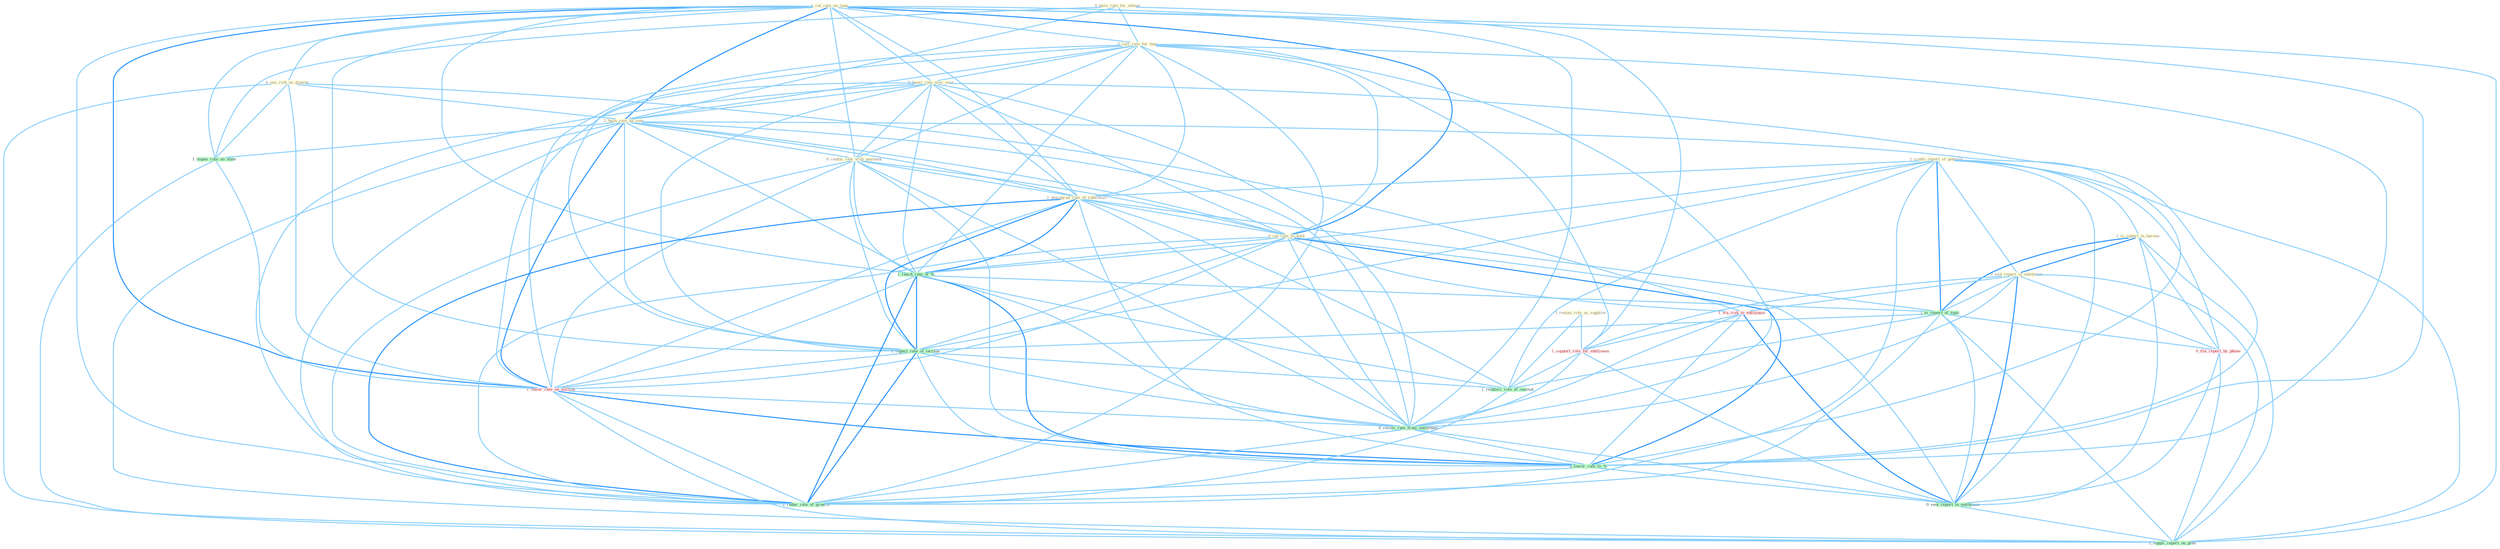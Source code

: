 Graph G{ 
    node
    [shape=polygon,style=filled,width=.5,height=.06,color="#BDFCC9",fixedsize=true,fontsize=4,
    fontcolor="#2f4f4f"];
    {node
    [color="#ffffe0", fontcolor="#8b7d6b"] "0_have_rule_for_attend " "1_cut_rate_on_loan " "0_see_risk_on_dimens " "1_credit_report_of_genocid " "0_rais_rate_for_busi " "1_is_report_in_bureau " "1_resum_role_as_supplier " "0_boost_rate_over_year " "1_have_rate_on_vote " "0_confus_rate_with_payment " "1_downgrad_rate_of_subsidiari " "0_cut_rate_to_hold " "0_told_report_in_entitynam "}
{node [color="#fff0f5", fontcolor="#b22222"] "1_wa_risk_to_entitynam " "1_support_role_for_entitynam " "1_lower_rate_on_million " "0_file_report_by_phone "}
edge [color="#B0E2FF"];

	"0_have_rule_for_attend " -- "0_rais_rate_for_busi " [w="1", color="#87cefa" ];
	"0_have_rule_for_attend " -- "1_have_rate_on_vote " [w="1", color="#87cefa" ];
	"0_have_rule_for_attend " -- "1_impos_rule_on_state " [w="1", color="#87cefa" ];
	"0_have_rule_for_attend " -- "1_support_role_for_entitynam " [w="1", color="#87cefa" ];
	"1_cut_rate_on_loan " -- "0_see_risk_on_dimens " [w="1", color="#87cefa" ];
	"1_cut_rate_on_loan " -- "0_rais_rate_for_busi " [w="1", color="#87cefa" ];
	"1_cut_rate_on_loan " -- "0_boost_rate_over_year " [w="1", color="#87cefa" ];
	"1_cut_rate_on_loan " -- "1_have_rate_on_vote " [w="2", color="#1e90ff" , len=0.8];
	"1_cut_rate_on_loan " -- "0_confus_rate_with_payment " [w="1", color="#87cefa" ];
	"1_cut_rate_on_loan " -- "1_downgrad_rate_of_subsidiari " [w="1", color="#87cefa" ];
	"1_cut_rate_on_loan " -- "0_cut_rate_to_hold " [w="2", color="#1e90ff" , len=0.8];
	"1_cut_rate_on_loan " -- "1_impos_rule_on_state " [w="1", color="#87cefa" ];
	"1_cut_rate_on_loan " -- "1_reach_rate_of_% " [w="1", color="#87cefa" ];
	"1_cut_rate_on_loan " -- "1_expect_rate_of_increas " [w="1", color="#87cefa" ];
	"1_cut_rate_on_loan " -- "1_lower_rate_on_million " [w="2", color="#1e90ff" , len=0.8];
	"1_cut_rate_on_loan " -- "0_receiv_rate_from_entitynam " [w="1", color="#87cefa" ];
	"1_cut_rate_on_loan " -- "0_lower_rate_to_% " [w="1", color="#87cefa" ];
	"1_cut_rate_on_loan " -- "1_suppli_report_on_plan " [w="1", color="#87cefa" ];
	"1_cut_rate_on_loan " -- "1_reduc_rate_of_growth " [w="1", color="#87cefa" ];
	"0_see_risk_on_dimens " -- "1_have_rate_on_vote " [w="1", color="#87cefa" ];
	"0_see_risk_on_dimens " -- "1_wa_risk_to_entitynam " [w="1", color="#87cefa" ];
	"0_see_risk_on_dimens " -- "1_impos_rule_on_state " [w="1", color="#87cefa" ];
	"0_see_risk_on_dimens " -- "1_lower_rate_on_million " [w="1", color="#87cefa" ];
	"0_see_risk_on_dimens " -- "1_suppli_report_on_plan " [w="1", color="#87cefa" ];
	"1_credit_report_of_genocid " -- "1_is_report_in_bureau " [w="1", color="#87cefa" ];
	"1_credit_report_of_genocid " -- "1_downgrad_rate_of_subsidiari " [w="1", color="#87cefa" ];
	"1_credit_report_of_genocid " -- "0_told_report_in_entitynam " [w="1", color="#87cefa" ];
	"1_credit_report_of_genocid " -- "1_reach_rate_of_% " [w="1", color="#87cefa" ];
	"1_credit_report_of_genocid " -- "1_is_report_of_topic " [w="2", color="#1e90ff" , len=0.8];
	"1_credit_report_of_genocid " -- "1_expect_rate_of_increas " [w="1", color="#87cefa" ];
	"1_credit_report_of_genocid " -- "1_reinforc_role_of_institut " [w="1", color="#87cefa" ];
	"1_credit_report_of_genocid " -- "0_file_report_by_phone " [w="1", color="#87cefa" ];
	"1_credit_report_of_genocid " -- "0_sent_report_to_entitynam " [w="1", color="#87cefa" ];
	"1_credit_report_of_genocid " -- "1_suppli_report_on_plan " [w="1", color="#87cefa" ];
	"1_credit_report_of_genocid " -- "1_reduc_rate_of_growth " [w="1", color="#87cefa" ];
	"0_rais_rate_for_busi " -- "0_boost_rate_over_year " [w="1", color="#87cefa" ];
	"0_rais_rate_for_busi " -- "1_have_rate_on_vote " [w="1", color="#87cefa" ];
	"0_rais_rate_for_busi " -- "0_confus_rate_with_payment " [w="1", color="#87cefa" ];
	"0_rais_rate_for_busi " -- "1_downgrad_rate_of_subsidiari " [w="1", color="#87cefa" ];
	"0_rais_rate_for_busi " -- "0_cut_rate_to_hold " [w="1", color="#87cefa" ];
	"0_rais_rate_for_busi " -- "1_support_role_for_entitynam " [w="1", color="#87cefa" ];
	"0_rais_rate_for_busi " -- "1_reach_rate_of_% " [w="1", color="#87cefa" ];
	"0_rais_rate_for_busi " -- "1_expect_rate_of_increas " [w="1", color="#87cefa" ];
	"0_rais_rate_for_busi " -- "1_lower_rate_on_million " [w="1", color="#87cefa" ];
	"0_rais_rate_for_busi " -- "0_receiv_rate_from_entitynam " [w="1", color="#87cefa" ];
	"0_rais_rate_for_busi " -- "0_lower_rate_to_% " [w="1", color="#87cefa" ];
	"0_rais_rate_for_busi " -- "1_reduc_rate_of_growth " [w="1", color="#87cefa" ];
	"1_is_report_in_bureau " -- "0_told_report_in_entitynam " [w="2", color="#1e90ff" , len=0.8];
	"1_is_report_in_bureau " -- "1_is_report_of_topic " [w="2", color="#1e90ff" , len=0.8];
	"1_is_report_in_bureau " -- "0_file_report_by_phone " [w="1", color="#87cefa" ];
	"1_is_report_in_bureau " -- "0_sent_report_to_entitynam " [w="1", color="#87cefa" ];
	"1_is_report_in_bureau " -- "1_suppli_report_on_plan " [w="1", color="#87cefa" ];
	"1_resum_role_as_supplier " -- "1_support_role_for_entitynam " [w="1", color="#87cefa" ];
	"1_resum_role_as_supplier " -- "1_reinforc_role_of_institut " [w="1", color="#87cefa" ];
	"0_boost_rate_over_year " -- "1_have_rate_on_vote " [w="1", color="#87cefa" ];
	"0_boost_rate_over_year " -- "0_confus_rate_with_payment " [w="1", color="#87cefa" ];
	"0_boost_rate_over_year " -- "1_downgrad_rate_of_subsidiari " [w="1", color="#87cefa" ];
	"0_boost_rate_over_year " -- "0_cut_rate_to_hold " [w="1", color="#87cefa" ];
	"0_boost_rate_over_year " -- "1_reach_rate_of_% " [w="1", color="#87cefa" ];
	"0_boost_rate_over_year " -- "1_expect_rate_of_increas " [w="1", color="#87cefa" ];
	"0_boost_rate_over_year " -- "1_lower_rate_on_million " [w="1", color="#87cefa" ];
	"0_boost_rate_over_year " -- "0_receiv_rate_from_entitynam " [w="1", color="#87cefa" ];
	"0_boost_rate_over_year " -- "0_lower_rate_to_% " [w="1", color="#87cefa" ];
	"0_boost_rate_over_year " -- "1_reduc_rate_of_growth " [w="1", color="#87cefa" ];
	"1_have_rate_on_vote " -- "0_confus_rate_with_payment " [w="1", color="#87cefa" ];
	"1_have_rate_on_vote " -- "1_downgrad_rate_of_subsidiari " [w="1", color="#87cefa" ];
	"1_have_rate_on_vote " -- "0_cut_rate_to_hold " [w="1", color="#87cefa" ];
	"1_have_rate_on_vote " -- "1_impos_rule_on_state " [w="1", color="#87cefa" ];
	"1_have_rate_on_vote " -- "1_reach_rate_of_% " [w="1", color="#87cefa" ];
	"1_have_rate_on_vote " -- "1_expect_rate_of_increas " [w="1", color="#87cefa" ];
	"1_have_rate_on_vote " -- "1_lower_rate_on_million " [w="2", color="#1e90ff" , len=0.8];
	"1_have_rate_on_vote " -- "0_receiv_rate_from_entitynam " [w="1", color="#87cefa" ];
	"1_have_rate_on_vote " -- "0_lower_rate_to_% " [w="1", color="#87cefa" ];
	"1_have_rate_on_vote " -- "1_suppli_report_on_plan " [w="1", color="#87cefa" ];
	"1_have_rate_on_vote " -- "1_reduc_rate_of_growth " [w="1", color="#87cefa" ];
	"0_confus_rate_with_payment " -- "1_downgrad_rate_of_subsidiari " [w="1", color="#87cefa" ];
	"0_confus_rate_with_payment " -- "0_cut_rate_to_hold " [w="1", color="#87cefa" ];
	"0_confus_rate_with_payment " -- "1_reach_rate_of_% " [w="1", color="#87cefa" ];
	"0_confus_rate_with_payment " -- "1_expect_rate_of_increas " [w="1", color="#87cefa" ];
	"0_confus_rate_with_payment " -- "1_lower_rate_on_million " [w="1", color="#87cefa" ];
	"0_confus_rate_with_payment " -- "0_receiv_rate_from_entitynam " [w="1", color="#87cefa" ];
	"0_confus_rate_with_payment " -- "0_lower_rate_to_% " [w="1", color="#87cefa" ];
	"0_confus_rate_with_payment " -- "1_reduc_rate_of_growth " [w="1", color="#87cefa" ];
	"1_downgrad_rate_of_subsidiari " -- "0_cut_rate_to_hold " [w="1", color="#87cefa" ];
	"1_downgrad_rate_of_subsidiari " -- "1_reach_rate_of_% " [w="2", color="#1e90ff" , len=0.8];
	"1_downgrad_rate_of_subsidiari " -- "1_is_report_of_topic " [w="1", color="#87cefa" ];
	"1_downgrad_rate_of_subsidiari " -- "1_expect_rate_of_increas " [w="2", color="#1e90ff" , len=0.8];
	"1_downgrad_rate_of_subsidiari " -- "1_reinforc_role_of_institut " [w="1", color="#87cefa" ];
	"1_downgrad_rate_of_subsidiari " -- "1_lower_rate_on_million " [w="1", color="#87cefa" ];
	"1_downgrad_rate_of_subsidiari " -- "0_receiv_rate_from_entitynam " [w="1", color="#87cefa" ];
	"1_downgrad_rate_of_subsidiari " -- "0_lower_rate_to_% " [w="1", color="#87cefa" ];
	"1_downgrad_rate_of_subsidiari " -- "1_reduc_rate_of_growth " [w="2", color="#1e90ff" , len=0.8];
	"0_cut_rate_to_hold " -- "1_wa_risk_to_entitynam " [w="1", color="#87cefa" ];
	"0_cut_rate_to_hold " -- "1_reach_rate_of_% " [w="1", color="#87cefa" ];
	"0_cut_rate_to_hold " -- "1_expect_rate_of_increas " [w="1", color="#87cefa" ];
	"0_cut_rate_to_hold " -- "1_lower_rate_on_million " [w="1", color="#87cefa" ];
	"0_cut_rate_to_hold " -- "0_receiv_rate_from_entitynam " [w="1", color="#87cefa" ];
	"0_cut_rate_to_hold " -- "0_lower_rate_to_% " [w="2", color="#1e90ff" , len=0.8];
	"0_cut_rate_to_hold " -- "0_sent_report_to_entitynam " [w="1", color="#87cefa" ];
	"0_cut_rate_to_hold " -- "1_reduc_rate_of_growth " [w="1", color="#87cefa" ];
	"0_told_report_in_entitynam " -- "1_wa_risk_to_entitynam " [w="1", color="#87cefa" ];
	"0_told_report_in_entitynam " -- "1_support_role_for_entitynam " [w="1", color="#87cefa" ];
	"0_told_report_in_entitynam " -- "1_is_report_of_topic " [w="1", color="#87cefa" ];
	"0_told_report_in_entitynam " -- "0_receiv_rate_from_entitynam " [w="1", color="#87cefa" ];
	"0_told_report_in_entitynam " -- "0_file_report_by_phone " [w="1", color="#87cefa" ];
	"0_told_report_in_entitynam " -- "0_sent_report_to_entitynam " [w="2", color="#1e90ff" , len=0.8];
	"0_told_report_in_entitynam " -- "1_suppli_report_on_plan " [w="1", color="#87cefa" ];
	"1_wa_risk_to_entitynam " -- "1_support_role_for_entitynam " [w="1", color="#87cefa" ];
	"1_wa_risk_to_entitynam " -- "0_receiv_rate_from_entitynam " [w="1", color="#87cefa" ];
	"1_wa_risk_to_entitynam " -- "0_lower_rate_to_% " [w="1", color="#87cefa" ];
	"1_wa_risk_to_entitynam " -- "0_sent_report_to_entitynam " [w="2", color="#1e90ff" , len=0.8];
	"1_impos_rule_on_state " -- "1_lower_rate_on_million " [w="1", color="#87cefa" ];
	"1_impos_rule_on_state " -- "1_suppli_report_on_plan " [w="1", color="#87cefa" ];
	"1_support_role_for_entitynam " -- "1_reinforc_role_of_institut " [w="1", color="#87cefa" ];
	"1_support_role_for_entitynam " -- "0_receiv_rate_from_entitynam " [w="1", color="#87cefa" ];
	"1_support_role_for_entitynam " -- "0_sent_report_to_entitynam " [w="1", color="#87cefa" ];
	"1_reach_rate_of_% " -- "1_is_report_of_topic " [w="1", color="#87cefa" ];
	"1_reach_rate_of_% " -- "1_expect_rate_of_increas " [w="2", color="#1e90ff" , len=0.8];
	"1_reach_rate_of_% " -- "1_reinforc_role_of_institut " [w="1", color="#87cefa" ];
	"1_reach_rate_of_% " -- "1_lower_rate_on_million " [w="1", color="#87cefa" ];
	"1_reach_rate_of_% " -- "0_receiv_rate_from_entitynam " [w="1", color="#87cefa" ];
	"1_reach_rate_of_% " -- "0_lower_rate_to_% " [w="2", color="#1e90ff" , len=0.8];
	"1_reach_rate_of_% " -- "1_reduc_rate_of_growth " [w="2", color="#1e90ff" , len=0.8];
	"1_is_report_of_topic " -- "1_expect_rate_of_increas " [w="1", color="#87cefa" ];
	"1_is_report_of_topic " -- "1_reinforc_role_of_institut " [w="1", color="#87cefa" ];
	"1_is_report_of_topic " -- "0_file_report_by_phone " [w="1", color="#87cefa" ];
	"1_is_report_of_topic " -- "0_sent_report_to_entitynam " [w="1", color="#87cefa" ];
	"1_is_report_of_topic " -- "1_suppli_report_on_plan " [w="1", color="#87cefa" ];
	"1_is_report_of_topic " -- "1_reduc_rate_of_growth " [w="1", color="#87cefa" ];
	"1_expect_rate_of_increas " -- "1_reinforc_role_of_institut " [w="1", color="#87cefa" ];
	"1_expect_rate_of_increas " -- "1_lower_rate_on_million " [w="1", color="#87cefa" ];
	"1_expect_rate_of_increas " -- "0_receiv_rate_from_entitynam " [w="1", color="#87cefa" ];
	"1_expect_rate_of_increas " -- "0_lower_rate_to_% " [w="1", color="#87cefa" ];
	"1_expect_rate_of_increas " -- "1_reduc_rate_of_growth " [w="2", color="#1e90ff" , len=0.8];
	"1_reinforc_role_of_institut " -- "1_reduc_rate_of_growth " [w="1", color="#87cefa" ];
	"1_lower_rate_on_million " -- "0_receiv_rate_from_entitynam " [w="1", color="#87cefa" ];
	"1_lower_rate_on_million " -- "0_lower_rate_to_% " [w="2", color="#1e90ff" , len=0.8];
	"1_lower_rate_on_million " -- "1_suppli_report_on_plan " [w="1", color="#87cefa" ];
	"1_lower_rate_on_million " -- "1_reduc_rate_of_growth " [w="1", color="#87cefa" ];
	"0_receiv_rate_from_entitynam " -- "0_lower_rate_to_% " [w="1", color="#87cefa" ];
	"0_receiv_rate_from_entitynam " -- "0_sent_report_to_entitynam " [w="1", color="#87cefa" ];
	"0_receiv_rate_from_entitynam " -- "1_reduc_rate_of_growth " [w="1", color="#87cefa" ];
	"0_file_report_by_phone " -- "0_sent_report_to_entitynam " [w="1", color="#87cefa" ];
	"0_file_report_by_phone " -- "1_suppli_report_on_plan " [w="1", color="#87cefa" ];
	"0_lower_rate_to_% " -- "0_sent_report_to_entitynam " [w="1", color="#87cefa" ];
	"0_lower_rate_to_% " -- "1_reduc_rate_of_growth " [w="1", color="#87cefa" ];
	"0_sent_report_to_entitynam " -- "1_suppli_report_on_plan " [w="1", color="#87cefa" ];
}